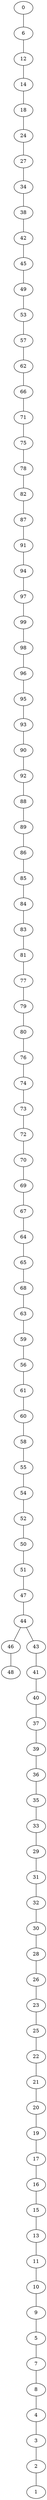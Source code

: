 graph DFS_I_grafoBarabasi_100_6  {
0;
6;
12;
14;
18;
24;
27;
34;
38;
42;
45;
49;
53;
57;
62;
66;
71;
75;
78;
82;
87;
91;
94;
97;
99;
98;
96;
95;
93;
90;
92;
88;
89;
86;
85;
84;
83;
81;
77;
79;
80;
76;
74;
73;
72;
70;
69;
67;
64;
65;
68;
63;
59;
56;
61;
60;
58;
55;
54;
52;
50;
51;
47;
44;
46;
48;
43;
41;
40;
37;
39;
36;
35;
33;
29;
31;
32;
30;
28;
26;
23;
25;
22;
21;
20;
19;
17;
16;
15;
13;
11;
10;
9;
5;
7;
8;
4;
3;
2;
1;
0 -- 6;
6 -- 12;
12 -- 14;
14 -- 18;
18 -- 24;
24 -- 27;
27 -- 34;
34 -- 38;
38 -- 42;
42 -- 45;
45 -- 49;
49 -- 53;
53 -- 57;
57 -- 62;
62 -- 66;
66 -- 71;
71 -- 75;
75 -- 78;
78 -- 82;
82 -- 87;
87 -- 91;
91 -- 94;
94 -- 97;
97 -- 99;
99 -- 98;
98 -- 96;
96 -- 95;
95 -- 93;
93 -- 90;
90 -- 92;
92 -- 88;
88 -- 89;
89 -- 86;
86 -- 85;
85 -- 84;
84 -- 83;
83 -- 81;
81 -- 77;
77 -- 79;
79 -- 80;
80 -- 76;
76 -- 74;
74 -- 73;
73 -- 72;
72 -- 70;
70 -- 69;
69 -- 67;
67 -- 64;
64 -- 65;
65 -- 68;
68 -- 63;
63 -- 59;
59 -- 56;
56 -- 61;
61 -- 60;
60 -- 58;
58 -- 55;
55 -- 54;
54 -- 52;
52 -- 50;
50 -- 51;
51 -- 47;
47 -- 44;
44 -- 46;
46 -- 48;
44 -- 43;
43 -- 41;
41 -- 40;
40 -- 37;
37 -- 39;
39 -- 36;
36 -- 35;
35 -- 33;
33 -- 29;
29 -- 31;
31 -- 32;
32 -- 30;
30 -- 28;
28 -- 26;
26 -- 23;
23 -- 25;
25 -- 22;
22 -- 21;
21 -- 20;
20 -- 19;
19 -- 17;
17 -- 16;
16 -- 15;
15 -- 13;
13 -- 11;
11 -- 10;
10 -- 9;
9 -- 5;
5 -- 7;
7 -- 8;
8 -- 4;
4 -- 3;
3 -- 2;
2 -- 1;
}